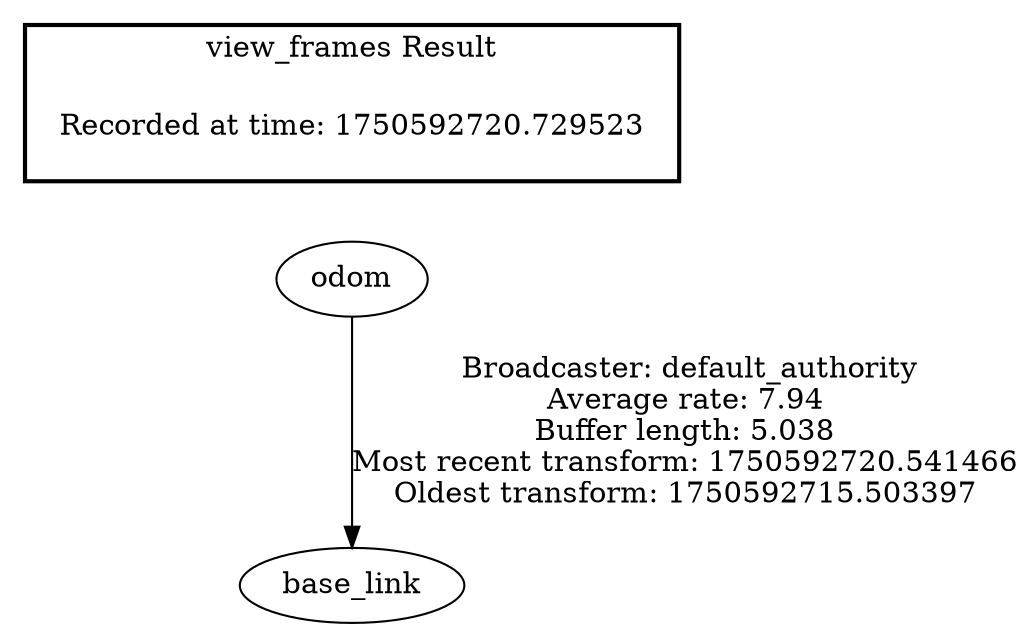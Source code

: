 digraph G {
"odom" -> "base_link"[label=" Broadcaster: default_authority\nAverage rate: 7.94\nBuffer length: 5.038\nMost recent transform: 1750592720.541466\nOldest transform: 1750592715.503397\n"];
edge [style=invis];
 subgraph cluster_legend { style=bold; color=black; label ="view_frames Result";
"Recorded at time: 1750592720.729523"[ shape=plaintext ] ;
}->"odom";
}